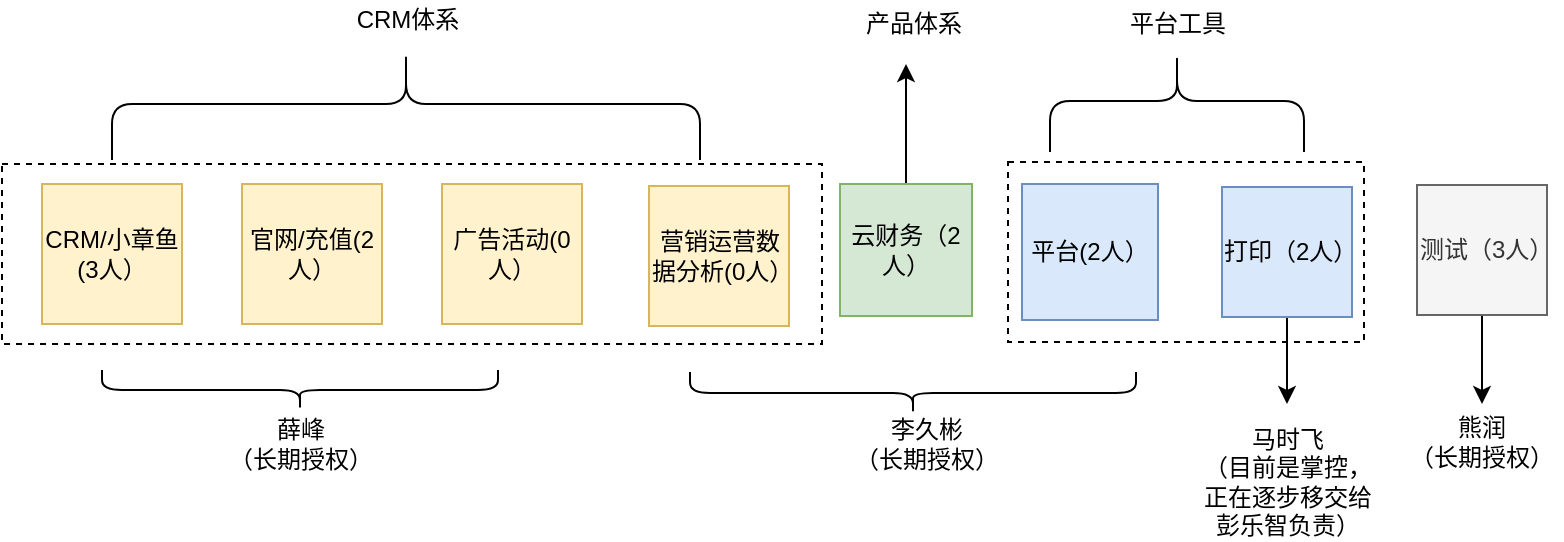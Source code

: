 <mxfile pages="2" version="11.1.5" type="github"><diagram id="bAfL8UkR3RkWI3PnBHrB" name="Page-1"><mxGraphModel dx="1185" dy="623" grid="1" gridSize="10" guides="1" tooltips="1" connect="1" arrows="1" fold="1" page="1" pageScale="1" pageWidth="827" pageHeight="1169" math="0" shadow="0"><root><mxCell id="0"/><mxCell id="1" parent="0"/><mxCell id="K4dhb_9k6mkyAnWsels5-31" value="" style="rounded=0;whiteSpace=wrap;html=1;dashed=1;" vertex="1" parent="1"><mxGeometry x="513" y="209" width="178" height="90" as="geometry"/></mxCell><mxCell id="K4dhb_9k6mkyAnWsels5-30" value="" style="rounded=0;whiteSpace=wrap;html=1;dashed=1;" vertex="1" parent="1"><mxGeometry x="10" y="210" width="410" height="90" as="geometry"/></mxCell><mxCell id="K4dhb_9k6mkyAnWsels5-1" value="平台(2人）" style="whiteSpace=wrap;html=1;aspect=fixed;fillColor=#dae8fc;strokeColor=#6c8ebf;" vertex="1" parent="1"><mxGeometry x="520" y="220" width="68" height="68" as="geometry"/></mxCell><mxCell id="K4dhb_9k6mkyAnWsels5-2" value="CRM/小章鱼(3人）" style="whiteSpace=wrap;html=1;aspect=fixed;fillColor=#fff2cc;strokeColor=#d6b656;" vertex="1" parent="1"><mxGeometry x="30" y="220" width="70" height="70" as="geometry"/></mxCell><mxCell id="K4dhb_9k6mkyAnWsels5-26" style="edgeStyle=orthogonalEdgeStyle;rounded=0;orthogonalLoop=1;jettySize=auto;html=1;" edge="1" parent="1" source="K4dhb_9k6mkyAnWsels5-3"><mxGeometry relative="1" as="geometry"><mxPoint x="462" y="160" as="targetPoint"/></mxGeometry></mxCell><mxCell id="K4dhb_9k6mkyAnWsels5-3" value="云财务（2人）" style="whiteSpace=wrap;html=1;aspect=fixed;fillColor=#d5e8d4;strokeColor=#82b366;" vertex="1" parent="1"><mxGeometry x="429" y="220" width="66" height="66" as="geometry"/></mxCell><mxCell id="K4dhb_9k6mkyAnWsels5-4" value="营销运营数据分析(0人）" style="whiteSpace=wrap;html=1;aspect=fixed;fillColor=#fff2cc;strokeColor=#d6b656;" vertex="1" parent="1"><mxGeometry x="333.5" y="221" width="70" height="70" as="geometry"/></mxCell><mxCell id="K4dhb_9k6mkyAnWsels5-20" style="edgeStyle=orthogonalEdgeStyle;rounded=0;orthogonalLoop=1;jettySize=auto;html=1;" edge="1" parent="1" source="K4dhb_9k6mkyAnWsels5-8"><mxGeometry relative="1" as="geometry"><mxPoint x="652.5" y="330" as="targetPoint"/></mxGeometry></mxCell><mxCell id="K4dhb_9k6mkyAnWsels5-8" value="打印（2人）" style="whiteSpace=wrap;html=1;aspect=fixed;fillColor=#dae8fc;strokeColor=#6c8ebf;" vertex="1" parent="1"><mxGeometry x="620" y="221.5" width="65" height="65" as="geometry"/></mxCell><mxCell id="K4dhb_9k6mkyAnWsels5-9" value="官网/充值(2人）" style="whiteSpace=wrap;html=1;aspect=fixed;fillColor=#fff2cc;strokeColor=#d6b656;" vertex="1" parent="1"><mxGeometry x="130" y="220" width="70" height="70" as="geometry"/></mxCell><mxCell id="K4dhb_9k6mkyAnWsels5-11" value="" style="shape=curlyBracket;whiteSpace=wrap;html=1;rounded=1;rotation=-90;" vertex="1" parent="1"><mxGeometry x="149" y="224" width="20" height="198" as="geometry"/></mxCell><mxCell id="K4dhb_9k6mkyAnWsels5-13" value="广告活动(0人）" style="whiteSpace=wrap;html=1;aspect=fixed;fillColor=#fff2cc;strokeColor=#d6b656;" vertex="1" parent="1"><mxGeometry x="230" y="220" width="70" height="70" as="geometry"/></mxCell><mxCell id="K4dhb_9k6mkyAnWsels5-14" value="" style="shape=curlyBracket;whiteSpace=wrap;html=1;rounded=1;rotation=-90;" vertex="1" parent="1"><mxGeometry x="455" y="213" width="21" height="223" as="geometry"/></mxCell><mxCell id="K4dhb_9k6mkyAnWsels5-15" value="" style="shape=curlyBracket;whiteSpace=wrap;html=1;rounded=1;rotation=90;" vertex="1" parent="1"><mxGeometry x="184" y="33" width="56" height="294" as="geometry"/></mxCell><mxCell id="K4dhb_9k6mkyAnWsels5-16" value="" style="shape=curlyBracket;whiteSpace=wrap;html=1;rounded=1;rotation=90;" vertex="1" parent="1"><mxGeometry x="572" y="115" width="51" height="127" as="geometry"/></mxCell><mxCell id="K4dhb_9k6mkyAnWsels5-17" value="薛峰&lt;br&gt;（长期授权）" style="text;html=1;strokeColor=none;fillColor=none;align=center;verticalAlign=middle;whiteSpace=wrap;rounded=0;" vertex="1" parent="1"><mxGeometry x="119" y="340" width="81" height="20" as="geometry"/></mxCell><mxCell id="K4dhb_9k6mkyAnWsels5-18" value="李久彬&lt;br&gt;（长期授权）" style="text;html=1;strokeColor=none;fillColor=none;align=center;verticalAlign=middle;whiteSpace=wrap;rounded=0;" vertex="1" parent="1"><mxGeometry x="435" y="340" width="75" height="20" as="geometry"/></mxCell><mxCell id="K4dhb_9k6mkyAnWsels5-19" value="马时飞&lt;br&gt;（目前是掌控，正在逐步移交给彭乐智负责）" style="text;html=1;strokeColor=none;fillColor=none;align=center;verticalAlign=middle;whiteSpace=wrap;rounded=0;" vertex="1" parent="1"><mxGeometry x="604.5" y="359" width="96" height="20" as="geometry"/></mxCell><mxCell id="K4dhb_9k6mkyAnWsels5-21" value="CRM体系" style="text;html=1;strokeColor=none;fillColor=none;align=center;verticalAlign=middle;whiteSpace=wrap;rounded=0;" vertex="1" parent="1"><mxGeometry x="184" y="128" width="58" height="20" as="geometry"/></mxCell><mxCell id="K4dhb_9k6mkyAnWsels5-24" value="平台工具" style="text;html=1;strokeColor=none;fillColor=none;align=center;verticalAlign=middle;whiteSpace=wrap;rounded=0;" vertex="1" parent="1"><mxGeometry x="568.5" y="130" width="58" height="20" as="geometry"/></mxCell><mxCell id="K4dhb_9k6mkyAnWsels5-25" value="产品体系" style="text;html=1;strokeColor=none;fillColor=none;align=center;verticalAlign=middle;whiteSpace=wrap;rounded=0;" vertex="1" parent="1"><mxGeometry x="436.5" y="130" width="58" height="20" as="geometry"/></mxCell><mxCell id="K4dhb_9k6mkyAnWsels5-29" style="edgeStyle=orthogonalEdgeStyle;rounded=0;orthogonalLoop=1;jettySize=auto;html=1;" edge="1" parent="1" source="K4dhb_9k6mkyAnWsels5-27"><mxGeometry relative="1" as="geometry"><mxPoint x="750" y="330" as="targetPoint"/></mxGeometry></mxCell><mxCell id="K4dhb_9k6mkyAnWsels5-27" value="测试（3人）" style="whiteSpace=wrap;html=1;aspect=fixed;fillColor=#f5f5f5;strokeColor=#666666;fontColor=#333333;" vertex="1" parent="1"><mxGeometry x="717.5" y="220.5" width="65" height="65" as="geometry"/></mxCell><mxCell id="K4dhb_9k6mkyAnWsels5-28" value="熊润&lt;br&gt;（长期授权）" style="text;html=1;strokeColor=none;fillColor=none;align=center;verticalAlign=middle;whiteSpace=wrap;rounded=0;" vertex="1" parent="1"><mxGeometry x="710" y="339" width="80" height="20" as="geometry"/></mxCell></root></mxGraphModel></diagram><diagram id="gNc-R1oQmenzF1x6JPUZ" name="Page-2"><mxGraphModel dx="1185" dy="623" grid="1" gridSize="10" guides="1" tooltips="1" connect="1" arrows="1" fold="1" page="1" pageScale="1" pageWidth="827" pageHeight="1169" math="0" shadow="0"><root><mxCell id="8D0KtP5mwVjk8V-vr_EK-0"/><mxCell id="8D0KtP5mwVjk8V-vr_EK-1" parent="8D0KtP5mwVjk8V-vr_EK-0"/><mxCell id="NbAUz4h1o0VJnm6lfOpY-2" value="平台(2人）" style="whiteSpace=wrap;html=1;aspect=fixed;fillColor=#dae8fc;strokeColor=#6c8ebf;" vertex="1" parent="8D0KtP5mwVjk8V-vr_EK-1"><mxGeometry x="471" y="223.5" width="68" height="68" as="geometry"/></mxCell><mxCell id="NbAUz4h1o0VJnm6lfOpY-3" value="CRM/小章鱼(1人）" style="whiteSpace=wrap;html=1;aspect=fixed;fillColor=#fff2cc;strokeColor=#d6b656;" vertex="1" parent="8D0KtP5mwVjk8V-vr_EK-1"><mxGeometry x="6" y="220" width="70" height="70" as="geometry"/></mxCell><mxCell id="NbAUz4h1o0VJnm6lfOpY-39" style="edgeStyle=orthogonalEdgeStyle;rounded=0;orthogonalLoop=1;jettySize=auto;html=1;endArrow=none;endFill=0;" edge="1" parent="8D0KtP5mwVjk8V-vr_EK-1" source="NbAUz4h1o0VJnm6lfOpY-5"><mxGeometry relative="1" as="geometry"><mxPoint x="684.5" y="320" as="targetPoint"/></mxGeometry></mxCell><mxCell id="NbAUz4h1o0VJnm6lfOpY-5" value="云财务（4人）" style="whiteSpace=wrap;html=1;aspect=fixed;fillColor=#d5e8d4;strokeColor=#82b366;" vertex="1" parent="8D0KtP5mwVjk8V-vr_EK-1"><mxGeometry x="651.5" y="223.5" width="66" height="66" as="geometry"/></mxCell><mxCell id="NbAUz4h1o0VJnm6lfOpY-6" value="营销运营数据分析(1人）" style="whiteSpace=wrap;html=1;aspect=fixed;fillColor=#f8cecc;strokeColor=#b85450;" vertex="1" parent="8D0KtP5mwVjk8V-vr_EK-1"><mxGeometry x="382" y="221" width="70" height="70" as="geometry"/></mxCell><mxCell id="NbAUz4h1o0VJnm6lfOpY-8" value="打印（2人）" style="whiteSpace=wrap;html=1;aspect=fixed;fillColor=#dae8fc;strokeColor=#6c8ebf;" vertex="1" parent="8D0KtP5mwVjk8V-vr_EK-1"><mxGeometry x="571" y="225" width="65" height="65" as="geometry"/></mxCell><mxCell id="NbAUz4h1o0VJnm6lfOpY-9" value="官网/充值(1人）" style="whiteSpace=wrap;html=1;aspect=fixed;fillColor=#fff2cc;strokeColor=#d6b656;" vertex="1" parent="8D0KtP5mwVjk8V-vr_EK-1"><mxGeometry x="106" y="220" width="70" height="70" as="geometry"/></mxCell><mxCell id="NbAUz4h1o0VJnm6lfOpY-10" value="" style="shape=curlyBracket;whiteSpace=wrap;html=1;rounded=1;rotation=-90;size=0.542;" vertex="1" parent="8D0KtP5mwVjk8V-vr_EK-1"><mxGeometry x="84" y="244" width="104" height="219" as="geometry"/></mxCell><mxCell id="NbAUz4h1o0VJnm6lfOpY-11" value="广告活动(1人）" style="whiteSpace=wrap;html=1;aspect=fixed;fillColor=#f8cecc;strokeColor=#b85450;" vertex="1" parent="8D0KtP5mwVjk8V-vr_EK-1"><mxGeometry x="206" y="220" width="70" height="70" as="geometry"/></mxCell><mxCell id="NbAUz4h1o0VJnm6lfOpY-12" value="" style="shape=curlyBracket;whiteSpace=wrap;html=1;rounded=1;rotation=-90;" vertex="1" parent="8D0KtP5mwVjk8V-vr_EK-1"><mxGeometry x="471" y="253" width="60" height="247" as="geometry"/></mxCell><mxCell id="NbAUz4h1o0VJnm6lfOpY-13" value="" style="shape=curlyBracket;whiteSpace=wrap;html=1;rounded=1;rotation=90;" vertex="1" parent="8D0KtP5mwVjk8V-vr_EK-1"><mxGeometry x="201" y="-33" width="52" height="259" as="geometry"/></mxCell><mxCell id="NbAUz4h1o0VJnm6lfOpY-14" value="" style="shape=curlyBracket;whiteSpace=wrap;html=1;rounded=1;rotation=90;size=0.363;" vertex="1" parent="8D0KtP5mwVjk8V-vr_EK-1"><mxGeometry x="533" y="124" width="45" height="127" as="geometry"/></mxCell><mxCell id="NbAUz4h1o0VJnm6lfOpY-15" value="薛峰&lt;br&gt;（长期授权）" style="text;html=1;strokeColor=none;fillColor=none;align=center;verticalAlign=middle;whiteSpace=wrap;rounded=0;" vertex="1" parent="8D0KtP5mwVjk8V-vr_EK-1"><mxGeometry x="95" y="420" width="81" height="20" as="geometry"/></mxCell><mxCell id="NbAUz4h1o0VJnm6lfOpY-16" value="李久彬&lt;br&gt;（长期授权）" style="text;html=1;strokeColor=none;fillColor=none;align=center;verticalAlign=middle;whiteSpace=wrap;rounded=0;" vertex="1" parent="8D0KtP5mwVjk8V-vr_EK-1"><mxGeometry x="491" y="410" width="75" height="20" as="geometry"/></mxCell><mxCell id="NbAUz4h1o0VJnm6lfOpY-17" value="彭乐智" style="text;html=1;strokeColor=none;fillColor=none;align=center;verticalAlign=middle;whiteSpace=wrap;rounded=0;" vertex="1" parent="8D0KtP5mwVjk8V-vr_EK-1"><mxGeometry x="555.5" y="307.5" width="96" height="20" as="geometry"/></mxCell><mxCell id="NbAUz4h1o0VJnm6lfOpY-18" value="CRM管理体系（现有CRM职能）" style="text;html=1;strokeColor=none;fillColor=none;align=center;verticalAlign=middle;whiteSpace=wrap;rounded=0;" vertex="1" parent="8D0KtP5mwVjk8V-vr_EK-1"><mxGeometry x="74" y="130" width="102" height="20" as="geometry"/></mxCell><mxCell id="NbAUz4h1o0VJnm6lfOpY-19" value="平台工具" style="text;html=1;strokeColor=none;fillColor=none;align=center;verticalAlign=middle;whiteSpace=wrap;rounded=0;" vertex="1" parent="8D0KtP5mwVjk8V-vr_EK-1"><mxGeometry x="526.5" y="133" width="58" height="20" as="geometry"/></mxCell><mxCell id="NbAUz4h1o0VJnm6lfOpY-24" value="CRM运营体系（数据挖掘/AI方向）" style="text;html=1;strokeColor=none;fillColor=none;align=center;verticalAlign=middle;whiteSpace=wrap;rounded=0;" vertex="1" parent="8D0KtP5mwVjk8V-vr_EK-1"><mxGeometry x="290" y="130" width="106" height="20" as="geometry"/></mxCell><mxCell id="NbAUz4h1o0VJnm6lfOpY-25" value="" style="shape=curlyBracket;whiteSpace=wrap;html=1;rounded=1;rotation=90;" vertex="1" parent="8D0KtP5mwVjk8V-vr_EK-1"><mxGeometry x="311" y="89" width="50" height="195" as="geometry"/></mxCell><mxCell id="NbAUz4h1o0VJnm6lfOpY-26" value="营销智能数据服务(1人）" style="whiteSpace=wrap;html=1;aspect=fixed;fillColor=#f8cecc;strokeColor=#b85450;" vertex="1" parent="8D0KtP5mwVjk8V-vr_EK-1"><mxGeometry x="294" y="219.5" width="70" height="70" as="geometry"/></mxCell><mxCell id="NbAUz4h1o0VJnm6lfOpY-29" value="" style="shape=curlyBracket;whiteSpace=wrap;html=1;rounded=1;rotation=-90;size=0.542;" vertex="1" parent="8D0KtP5mwVjk8V-vr_EK-1"><mxGeometry x="364" y="245" width="20" height="119" as="geometry"/></mxCell><mxCell id="NbAUz4h1o0VJnm6lfOpY-30" value="万国睿" style="text;html=1;strokeColor=none;fillColor=none;align=center;verticalAlign=middle;whiteSpace=wrap;rounded=0;" vertex="1" parent="8D0KtP5mwVjk8V-vr_EK-1"><mxGeometry x="339.5" y="317.5" width="75" height="20" as="geometry"/></mxCell><mxCell id="NbAUz4h1o0VJnm6lfOpY-36" value="" style="shape=curlyBracket;whiteSpace=wrap;html=1;rounded=1;rotation=90;" vertex="1" parent="8D0KtP5mwVjk8V-vr_EK-1"><mxGeometry x="80" y="134" width="42" height="115" as="geometry"/></mxCell><mxCell id="NbAUz4h1o0VJnm6lfOpY-37" value="CRM体系" style="text;html=1;strokeColor=none;fillColor=none;align=center;verticalAlign=middle;whiteSpace=wrap;rounded=0;" vertex="1" parent="8D0KtP5mwVjk8V-vr_EK-1"><mxGeometry x="186" y="50" width="82" height="20" as="geometry"/></mxCell><mxCell id="NbAUz4h1o0VJnm6lfOpY-38" value="薛峰/久彬/或其他人选？" style="text;html=1;strokeColor=none;fillColor=none;align=center;verticalAlign=middle;whiteSpace=wrap;rounded=0;" vertex="1" parent="8D0KtP5mwVjk8V-vr_EK-1"><mxGeometry x="651.5" y="327.5" width="75" height="20" as="geometry"/></mxCell><mxCell id="NbAUz4h1o0VJnm6lfOpY-42" value="产品体系" style="text;html=1;strokeColor=none;fillColor=none;align=center;verticalAlign=middle;whiteSpace=wrap;rounded=0;" vertex="1" parent="8D0KtP5mwVjk8V-vr_EK-1"><mxGeometry x="651.5" y="136.5" width="75" height="20" as="geometry"/></mxCell><mxCell id="NbAUz4h1o0VJnm6lfOpY-43" value="" style="endArrow=none;html=1;" edge="1" parent="8D0KtP5mwVjk8V-vr_EK-1"><mxGeometry width="50" height="50" relative="1" as="geometry"><mxPoint x="684.5" y="207" as="sourcePoint"/><mxPoint x="684.5" y="182.5" as="targetPoint"/></mxGeometry></mxCell><mxCell id="NbAUz4h1o0VJnm6lfOpY-45" value="" style="endArrow=none;html=1;exitX=0.5;exitY=1;exitDx=0;exitDy=0;" edge="1" parent="8D0KtP5mwVjk8V-vr_EK-1" source="NbAUz4h1o0VJnm6lfOpY-8" target="NbAUz4h1o0VJnm6lfOpY-17"><mxGeometry width="50" height="50" relative="1" as="geometry"><mxPoint x="700" y="390" as="sourcePoint"/><mxPoint x="700" y="420" as="targetPoint"/></mxGeometry></mxCell><mxCell id="gx6wnWlF7I4WhpGcW4C--0" value="测试（4人）" style="whiteSpace=wrap;html=1;aspect=fixed;fillColor=#f5f5f5;strokeColor=#666666;fontColor=#333333;" vertex="1" parent="8D0KtP5mwVjk8V-vr_EK-1"><mxGeometry x="746" y="224.5" width="65" height="65" as="geometry"/></mxCell><mxCell id="gx6wnWlF7I4WhpGcW4C--1" value="熊润" style="text;html=1;strokeColor=none;fillColor=none;align=center;verticalAlign=middle;whiteSpace=wrap;rounded=0;" vertex="1" parent="8D0KtP5mwVjk8V-vr_EK-1"><mxGeometry x="741" y="327.5" width="75" height="20" as="geometry"/></mxCell><mxCell id="gx6wnWlF7I4WhpGcW4C--4" style="edgeStyle=orthogonalEdgeStyle;rounded=0;orthogonalLoop=1;jettySize=auto;html=1;endArrow=none;endFill=0;" edge="1" parent="8D0KtP5mwVjk8V-vr_EK-1"><mxGeometry relative="1" as="geometry"><mxPoint x="777.5" y="330" as="targetPoint"/><mxPoint x="777.333" y="299.5" as="sourcePoint"/></mxGeometry></mxCell><mxCell id="gx6wnWlF7I4WhpGcW4C--5" value="测试" style="text;html=1;strokeColor=none;fillColor=none;align=center;verticalAlign=middle;whiteSpace=wrap;rounded=0;" vertex="1" parent="8D0KtP5mwVjk8V-vr_EK-1"><mxGeometry x="735.5" y="136.5" width="75" height="20" as="geometry"/></mxCell><mxCell id="gx6wnWlF7I4WhpGcW4C--6" value="" style="endArrow=none;html=1;" edge="1" parent="8D0KtP5mwVjk8V-vr_EK-1"><mxGeometry width="50" height="50" relative="1" as="geometry"><mxPoint x="768.5" y="207" as="sourcePoint"/><mxPoint x="768.5" y="182.5" as="targetPoint"/></mxGeometry></mxCell></root></mxGraphModel></diagram></mxfile>